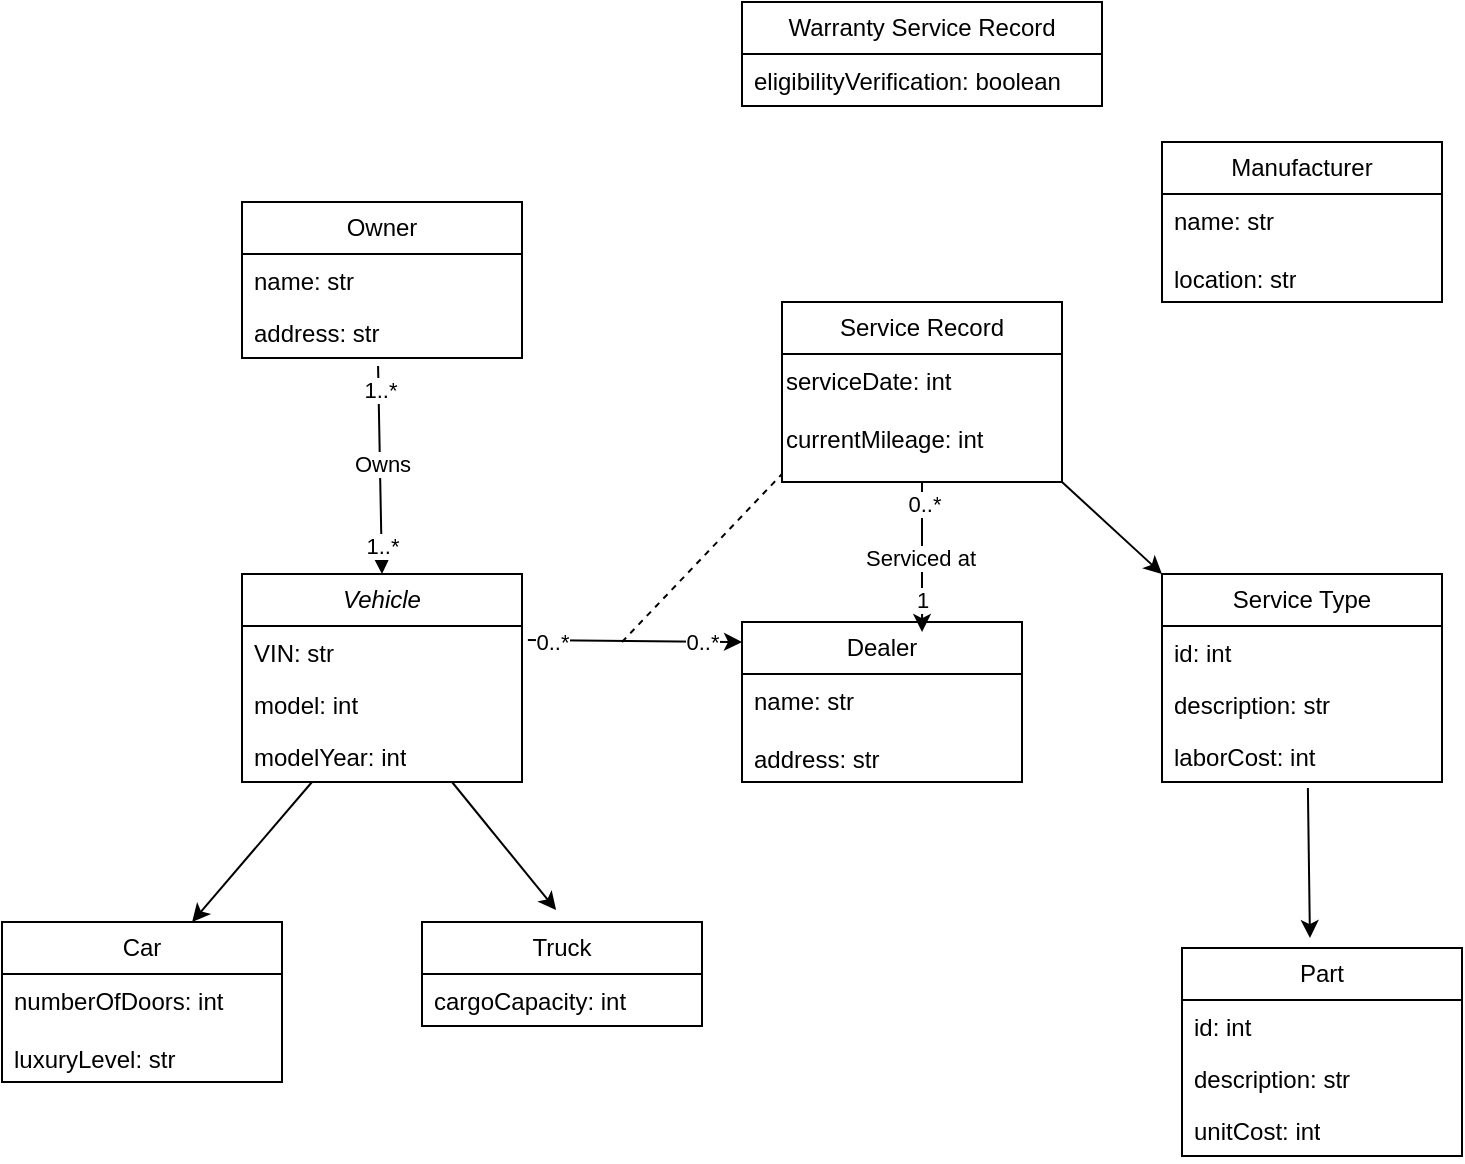 <mxfile version="21.7.5" type="github">
  <diagram id="C5RBs43oDa-KdzZeNtuy" name="Page-1">
    <mxGraphModel dx="1434" dy="782" grid="1" gridSize="10" guides="1" tooltips="1" connect="1" arrows="1" fold="1" page="1" pageScale="1" pageWidth="827" pageHeight="1169" math="0" shadow="0">
      <root>
        <mxCell id="WIyWlLk6GJQsqaUBKTNV-0" />
        <mxCell id="WIyWlLk6GJQsqaUBKTNV-1" parent="WIyWlLk6GJQsqaUBKTNV-0" />
        <mxCell id="DNDST9oDuywZjQ1syF5R-5" value="Owner" style="swimlane;fontStyle=0;childLayout=stackLayout;horizontal=1;startSize=26;fillColor=none;horizontalStack=0;resizeParent=1;resizeParentMax=0;resizeLast=0;collapsible=1;marginBottom=0;whiteSpace=wrap;html=1;" parent="WIyWlLk6GJQsqaUBKTNV-1" vertex="1">
          <mxGeometry x="190" y="160" width="140" height="78" as="geometry" />
        </mxCell>
        <mxCell id="DNDST9oDuywZjQ1syF5R-6" value="name: str" style="text;strokeColor=none;fillColor=none;align=left;verticalAlign=top;spacingLeft=4;spacingRight=4;overflow=hidden;rotatable=0;points=[[0,0.5],[1,0.5]];portConstraint=eastwest;whiteSpace=wrap;html=1;" parent="DNDST9oDuywZjQ1syF5R-5" vertex="1">
          <mxGeometry y="26" width="140" height="26" as="geometry" />
        </mxCell>
        <mxCell id="DNDST9oDuywZjQ1syF5R-7" value="address: str" style="text;strokeColor=none;fillColor=none;align=left;verticalAlign=top;spacingLeft=4;spacingRight=4;overflow=hidden;rotatable=0;points=[[0,0.5],[1,0.5]];portConstraint=eastwest;whiteSpace=wrap;html=1;" parent="DNDST9oDuywZjQ1syF5R-5" vertex="1">
          <mxGeometry y="52" width="140" height="26" as="geometry" />
        </mxCell>
        <mxCell id="DNDST9oDuywZjQ1syF5R-9" value="&lt;i&gt;Vehicle&lt;/i&gt;" style="swimlane;fontStyle=0;childLayout=stackLayout;horizontal=1;startSize=26;fillColor=none;horizontalStack=0;resizeParent=1;resizeParentMax=0;resizeLast=0;collapsible=1;marginBottom=0;whiteSpace=wrap;html=1;" parent="WIyWlLk6GJQsqaUBKTNV-1" vertex="1">
          <mxGeometry x="190" y="346" width="140" height="104" as="geometry" />
        </mxCell>
        <mxCell id="DNDST9oDuywZjQ1syF5R-10" value="VIN: str" style="text;strokeColor=none;fillColor=none;align=left;verticalAlign=top;spacingLeft=4;spacingRight=4;overflow=hidden;rotatable=0;points=[[0,0.5],[1,0.5]];portConstraint=eastwest;whiteSpace=wrap;html=1;" parent="DNDST9oDuywZjQ1syF5R-9" vertex="1">
          <mxGeometry y="26" width="140" height="26" as="geometry" />
        </mxCell>
        <mxCell id="DNDST9oDuywZjQ1syF5R-11" value="model: int" style="text;strokeColor=none;fillColor=none;align=left;verticalAlign=top;spacingLeft=4;spacingRight=4;overflow=hidden;rotatable=0;points=[[0,0.5],[1,0.5]];portConstraint=eastwest;whiteSpace=wrap;html=1;" parent="DNDST9oDuywZjQ1syF5R-9" vertex="1">
          <mxGeometry y="52" width="140" height="26" as="geometry" />
        </mxCell>
        <mxCell id="DNDST9oDuywZjQ1syF5R-12" value="modelYear: int" style="text;strokeColor=none;fillColor=none;align=left;verticalAlign=top;spacingLeft=4;spacingRight=4;overflow=hidden;rotatable=0;points=[[0,0.5],[1,0.5]];portConstraint=eastwest;whiteSpace=wrap;html=1;" parent="DNDST9oDuywZjQ1syF5R-9" vertex="1">
          <mxGeometry y="78" width="140" height="26" as="geometry" />
        </mxCell>
        <mxCell id="DNDST9oDuywZjQ1syF5R-13" value="Car" style="swimlane;fontStyle=0;childLayout=stackLayout;horizontal=1;startSize=26;fillColor=none;horizontalStack=0;resizeParent=1;resizeParentMax=0;resizeLast=0;collapsible=1;marginBottom=0;whiteSpace=wrap;html=1;" parent="WIyWlLk6GJQsqaUBKTNV-1" vertex="1">
          <mxGeometry x="70" y="520" width="140" height="80" as="geometry" />
        </mxCell>
        <mxCell id="DNDST9oDuywZjQ1syF5R-14" value="numberOfDoors: int&lt;br&gt;&lt;br&gt;luxuryLevel: str" style="text;strokeColor=none;fillColor=none;align=left;verticalAlign=top;spacingLeft=4;spacingRight=4;overflow=hidden;rotatable=0;points=[[0,0.5],[1,0.5]];portConstraint=eastwest;whiteSpace=wrap;html=1;" parent="DNDST9oDuywZjQ1syF5R-13" vertex="1">
          <mxGeometry y="26" width="140" height="54" as="geometry" />
        </mxCell>
        <mxCell id="DNDST9oDuywZjQ1syF5R-17" value="Truck" style="swimlane;fontStyle=0;childLayout=stackLayout;horizontal=1;startSize=26;fillColor=none;horizontalStack=0;resizeParent=1;resizeParentMax=0;resizeLast=0;collapsible=1;marginBottom=0;whiteSpace=wrap;html=1;" parent="WIyWlLk6GJQsqaUBKTNV-1" vertex="1">
          <mxGeometry x="280" y="520" width="140" height="52" as="geometry" />
        </mxCell>
        <mxCell id="DNDST9oDuywZjQ1syF5R-18" value="cargoCapacity: int" style="text;strokeColor=none;fillColor=none;align=left;verticalAlign=top;spacingLeft=4;spacingRight=4;overflow=hidden;rotatable=0;points=[[0,0.5],[1,0.5]];portConstraint=eastwest;whiteSpace=wrap;html=1;" parent="DNDST9oDuywZjQ1syF5R-17" vertex="1">
          <mxGeometry y="26" width="140" height="26" as="geometry" />
        </mxCell>
        <mxCell id="DNDST9oDuywZjQ1syF5R-21" value="Manufacturer" style="swimlane;fontStyle=0;childLayout=stackLayout;horizontal=1;startSize=26;fillColor=none;horizontalStack=0;resizeParent=1;resizeParentMax=0;resizeLast=0;collapsible=1;marginBottom=0;whiteSpace=wrap;html=1;" parent="WIyWlLk6GJQsqaUBKTNV-1" vertex="1">
          <mxGeometry x="650" y="130" width="140" height="80" as="geometry" />
        </mxCell>
        <mxCell id="DNDST9oDuywZjQ1syF5R-22" value="&lt;div&gt;name: str&lt;/div&gt;&lt;div&gt;&lt;br&gt;&lt;/div&gt;&lt;div&gt;location: str&lt;/div&gt;" style="text;strokeColor=none;fillColor=none;align=left;verticalAlign=top;spacingLeft=4;spacingRight=4;overflow=hidden;rotatable=0;points=[[0,0.5],[1,0.5]];portConstraint=eastwest;whiteSpace=wrap;html=1;" parent="DNDST9oDuywZjQ1syF5R-21" vertex="1">
          <mxGeometry y="26" width="140" height="54" as="geometry" />
        </mxCell>
        <mxCell id="DNDST9oDuywZjQ1syF5R-23" value="Dealer" style="swimlane;fontStyle=0;childLayout=stackLayout;horizontal=1;startSize=26;fillColor=none;horizontalStack=0;resizeParent=1;resizeParentMax=0;resizeLast=0;collapsible=1;marginBottom=0;whiteSpace=wrap;html=1;" parent="WIyWlLk6GJQsqaUBKTNV-1" vertex="1">
          <mxGeometry x="440" y="370" width="140" height="80" as="geometry" />
        </mxCell>
        <mxCell id="DNDST9oDuywZjQ1syF5R-24" value="&lt;div&gt;name: str&lt;/div&gt;&lt;div&gt;&lt;br&gt;&lt;/div&gt;&lt;div&gt;address: str&lt;/div&gt;" style="text;strokeColor=none;fillColor=none;align=left;verticalAlign=top;spacingLeft=4;spacingRight=4;overflow=hidden;rotatable=0;points=[[0,0.5],[1,0.5]];portConstraint=eastwest;whiteSpace=wrap;html=1;" parent="DNDST9oDuywZjQ1syF5R-23" vertex="1">
          <mxGeometry y="26" width="140" height="54" as="geometry" />
        </mxCell>
        <mxCell id="DNDST9oDuywZjQ1syF5R-25" value="Service Record" style="swimlane;fontStyle=0;childLayout=stackLayout;horizontal=1;startSize=26;fillColor=none;horizontalStack=0;resizeParent=1;resizeParentMax=0;resizeLast=0;collapsible=1;marginBottom=0;whiteSpace=wrap;html=1;" parent="WIyWlLk6GJQsqaUBKTNV-1" vertex="1">
          <mxGeometry x="460" y="210" width="140" height="90" as="geometry" />
        </mxCell>
        <mxCell id="DNDST9oDuywZjQ1syF5R-28" value="serviceDate: int&lt;br&gt;&lt;br&gt;currentMileage: int" style="text;whiteSpace=wrap;html=1;" parent="DNDST9oDuywZjQ1syF5R-25" vertex="1">
          <mxGeometry y="26" width="140" height="64" as="geometry" />
        </mxCell>
        <mxCell id="DNDST9oDuywZjQ1syF5R-29" value="Warranty Service Record" style="swimlane;fontStyle=0;childLayout=stackLayout;horizontal=1;startSize=26;fillColor=none;horizontalStack=0;resizeParent=1;resizeParentMax=0;resizeLast=0;collapsible=1;marginBottom=0;whiteSpace=wrap;html=1;" parent="WIyWlLk6GJQsqaUBKTNV-1" vertex="1">
          <mxGeometry x="440" y="60" width="180" height="52" as="geometry" />
        </mxCell>
        <mxCell id="DNDST9oDuywZjQ1syF5R-30" value="eligibilityVerification: boolean" style="text;strokeColor=none;fillColor=none;align=left;verticalAlign=top;spacingLeft=4;spacingRight=4;overflow=hidden;rotatable=0;points=[[0,0.5],[1,0.5]];portConstraint=eastwest;whiteSpace=wrap;html=1;" parent="DNDST9oDuywZjQ1syF5R-29" vertex="1">
          <mxGeometry y="26" width="180" height="26" as="geometry" />
        </mxCell>
        <mxCell id="DNDST9oDuywZjQ1syF5R-31" value="Service Type" style="swimlane;fontStyle=0;childLayout=stackLayout;horizontal=1;startSize=26;fillColor=none;horizontalStack=0;resizeParent=1;resizeParentMax=0;resizeLast=0;collapsible=1;marginBottom=0;whiteSpace=wrap;html=1;" parent="WIyWlLk6GJQsqaUBKTNV-1" vertex="1">
          <mxGeometry x="650" y="346" width="140" height="104" as="geometry" />
        </mxCell>
        <mxCell id="DNDST9oDuywZjQ1syF5R-32" value="id: int" style="text;strokeColor=none;fillColor=none;align=left;verticalAlign=top;spacingLeft=4;spacingRight=4;overflow=hidden;rotatable=0;points=[[0,0.5],[1,0.5]];portConstraint=eastwest;whiteSpace=wrap;html=1;" parent="DNDST9oDuywZjQ1syF5R-31" vertex="1">
          <mxGeometry y="26" width="140" height="26" as="geometry" />
        </mxCell>
        <mxCell id="DNDST9oDuywZjQ1syF5R-33" value="description: str" style="text;strokeColor=none;fillColor=none;align=left;verticalAlign=top;spacingLeft=4;spacingRight=4;overflow=hidden;rotatable=0;points=[[0,0.5],[1,0.5]];portConstraint=eastwest;whiteSpace=wrap;html=1;" parent="DNDST9oDuywZjQ1syF5R-31" vertex="1">
          <mxGeometry y="52" width="140" height="26" as="geometry" />
        </mxCell>
        <mxCell id="DNDST9oDuywZjQ1syF5R-34" value="laborCost: int" style="text;strokeColor=none;fillColor=none;align=left;verticalAlign=top;spacingLeft=4;spacingRight=4;overflow=hidden;rotatable=0;points=[[0,0.5],[1,0.5]];portConstraint=eastwest;whiteSpace=wrap;html=1;" parent="DNDST9oDuywZjQ1syF5R-31" vertex="1">
          <mxGeometry y="78" width="140" height="26" as="geometry" />
        </mxCell>
        <mxCell id="DNDST9oDuywZjQ1syF5R-35" value="Part" style="swimlane;fontStyle=0;childLayout=stackLayout;horizontal=1;startSize=26;fillColor=none;horizontalStack=0;resizeParent=1;resizeParentMax=0;resizeLast=0;collapsible=1;marginBottom=0;whiteSpace=wrap;html=1;" parent="WIyWlLk6GJQsqaUBKTNV-1" vertex="1">
          <mxGeometry x="660" y="533" width="140" height="104" as="geometry" />
        </mxCell>
        <mxCell id="DNDST9oDuywZjQ1syF5R-36" value="id: int" style="text;strokeColor=none;fillColor=none;align=left;verticalAlign=top;spacingLeft=4;spacingRight=4;overflow=hidden;rotatable=0;points=[[0,0.5],[1,0.5]];portConstraint=eastwest;whiteSpace=wrap;html=1;" parent="DNDST9oDuywZjQ1syF5R-35" vertex="1">
          <mxGeometry y="26" width="140" height="26" as="geometry" />
        </mxCell>
        <mxCell id="DNDST9oDuywZjQ1syF5R-37" value="description: str" style="text;strokeColor=none;fillColor=none;align=left;verticalAlign=top;spacingLeft=4;spacingRight=4;overflow=hidden;rotatable=0;points=[[0,0.5],[1,0.5]];portConstraint=eastwest;whiteSpace=wrap;html=1;" parent="DNDST9oDuywZjQ1syF5R-35" vertex="1">
          <mxGeometry y="52" width="140" height="26" as="geometry" />
        </mxCell>
        <mxCell id="DNDST9oDuywZjQ1syF5R-38" value="unitCost: int" style="text;strokeColor=none;fillColor=none;align=left;verticalAlign=top;spacingLeft=4;spacingRight=4;overflow=hidden;rotatable=0;points=[[0,0.5],[1,0.5]];portConstraint=eastwest;whiteSpace=wrap;html=1;" parent="DNDST9oDuywZjQ1syF5R-35" vertex="1">
          <mxGeometry y="78" width="140" height="26" as="geometry" />
        </mxCell>
        <mxCell id="K3lp6HQcZAa2QNyL3C-i-0" value="" style="endArrow=classic;html=1;rounded=0;exitX=0.486;exitY=1.154;exitDx=0;exitDy=0;exitPerimeter=0;entryX=0.5;entryY=0;entryDx=0;entryDy=0;" edge="1" parent="WIyWlLk6GJQsqaUBKTNV-1" source="DNDST9oDuywZjQ1syF5R-7" target="DNDST9oDuywZjQ1syF5R-9">
          <mxGeometry width="50" height="50" relative="1" as="geometry">
            <mxPoint x="240" y="300" as="sourcePoint" />
            <mxPoint x="290" y="250" as="targetPoint" />
          </mxGeometry>
        </mxCell>
        <mxCell id="K3lp6HQcZAa2QNyL3C-i-1" value="Owns" style="edgeLabel;html=1;align=center;verticalAlign=middle;resizable=0;points=[];" vertex="1" connectable="0" parent="K3lp6HQcZAa2QNyL3C-i-0">
          <mxGeometry x="-0.057" y="1" relative="1" as="geometry">
            <mxPoint as="offset" />
          </mxGeometry>
        </mxCell>
        <mxCell id="K3lp6HQcZAa2QNyL3C-i-10" value="1..*" style="edgeLabel;html=1;align=center;verticalAlign=middle;resizable=0;points=[];" vertex="1" connectable="0" parent="K3lp6HQcZAa2QNyL3C-i-0">
          <mxGeometry x="-0.769" relative="1" as="geometry">
            <mxPoint as="offset" />
          </mxGeometry>
        </mxCell>
        <mxCell id="K3lp6HQcZAa2QNyL3C-i-11" value="1..*" style="edgeLabel;html=1;align=center;verticalAlign=middle;resizable=0;points=[];" vertex="1" connectable="0" parent="K3lp6HQcZAa2QNyL3C-i-0">
          <mxGeometry x="0.731" relative="1" as="geometry">
            <mxPoint as="offset" />
          </mxGeometry>
        </mxCell>
        <mxCell id="K3lp6HQcZAa2QNyL3C-i-2" value="" style="endArrow=classic;html=1;rounded=0;exitX=0.25;exitY=1;exitDx=0;exitDy=0;entryX=0.679;entryY=0;entryDx=0;entryDy=0;entryPerimeter=0;" edge="1" parent="WIyWlLk6GJQsqaUBKTNV-1" source="DNDST9oDuywZjQ1syF5R-9" target="DNDST9oDuywZjQ1syF5R-13">
          <mxGeometry width="50" height="50" relative="1" as="geometry">
            <mxPoint x="390" y="430" as="sourcePoint" />
            <mxPoint x="440" y="380" as="targetPoint" />
          </mxGeometry>
        </mxCell>
        <mxCell id="K3lp6HQcZAa2QNyL3C-i-3" value="" style="endArrow=classic;html=1;rounded=0;exitX=0.75;exitY=1;exitDx=0;exitDy=0;entryX=0.479;entryY=-0.115;entryDx=0;entryDy=0;entryPerimeter=0;" edge="1" parent="WIyWlLk6GJQsqaUBKTNV-1" source="DNDST9oDuywZjQ1syF5R-9" target="DNDST9oDuywZjQ1syF5R-17">
          <mxGeometry width="50" height="50" relative="1" as="geometry">
            <mxPoint x="360" y="410" as="sourcePoint" />
            <mxPoint x="410" y="360" as="targetPoint" />
          </mxGeometry>
        </mxCell>
        <mxCell id="K3lp6HQcZAa2QNyL3C-i-4" value="" style="endArrow=none;dashed=1;html=1;rounded=0;" edge="1" parent="WIyWlLk6GJQsqaUBKTNV-1">
          <mxGeometry width="50" height="50" relative="1" as="geometry">
            <mxPoint x="380" y="380" as="sourcePoint" />
            <mxPoint x="460" y="296" as="targetPoint" />
          </mxGeometry>
        </mxCell>
        <mxCell id="K3lp6HQcZAa2QNyL3C-i-5" value="" style="endArrow=classic;html=1;rounded=0;exitX=1.021;exitY=0.269;exitDx=0;exitDy=0;exitPerimeter=0;" edge="1" parent="WIyWlLk6GJQsqaUBKTNV-1" source="DNDST9oDuywZjQ1syF5R-10">
          <mxGeometry width="50" height="50" relative="1" as="geometry">
            <mxPoint x="390" y="430" as="sourcePoint" />
            <mxPoint x="440" y="380" as="targetPoint" />
          </mxGeometry>
        </mxCell>
        <mxCell id="K3lp6HQcZAa2QNyL3C-i-12" value="0..*" style="edgeLabel;html=1;align=center;verticalAlign=middle;resizable=0;points=[];" vertex="1" connectable="0" parent="K3lp6HQcZAa2QNyL3C-i-5">
          <mxGeometry x="-0.774" y="-1" relative="1" as="geometry">
            <mxPoint as="offset" />
          </mxGeometry>
        </mxCell>
        <mxCell id="K3lp6HQcZAa2QNyL3C-i-13" value="0..*" style="edgeLabel;html=1;align=center;verticalAlign=middle;resizable=0;points=[];" vertex="1" connectable="0" parent="K3lp6HQcZAa2QNyL3C-i-5">
          <mxGeometry x="0.626" relative="1" as="geometry">
            <mxPoint as="offset" />
          </mxGeometry>
        </mxCell>
        <mxCell id="K3lp6HQcZAa2QNyL3C-i-6" style="edgeStyle=orthogonalEdgeStyle;rounded=0;orthogonalLoop=1;jettySize=auto;html=1;exitX=0.5;exitY=1;exitDx=0;exitDy=0;entryX=0.643;entryY=0.063;entryDx=0;entryDy=0;entryPerimeter=0;" edge="1" parent="WIyWlLk6GJQsqaUBKTNV-1" source="DNDST9oDuywZjQ1syF5R-28" target="DNDST9oDuywZjQ1syF5R-23">
          <mxGeometry relative="1" as="geometry" />
        </mxCell>
        <mxCell id="K3lp6HQcZAa2QNyL3C-i-7" value="Serviced at" style="edgeLabel;html=1;align=center;verticalAlign=middle;resizable=0;points=[];" vertex="1" connectable="0" parent="K3lp6HQcZAa2QNyL3C-i-6">
          <mxGeometry x="0.013" y="-1" relative="1" as="geometry">
            <mxPoint as="offset" />
          </mxGeometry>
        </mxCell>
        <mxCell id="K3lp6HQcZAa2QNyL3C-i-14" value="1" style="edgeLabel;html=1;align=center;verticalAlign=middle;resizable=0;points=[];" vertex="1" connectable="0" parent="K3lp6HQcZAa2QNyL3C-i-6">
          <mxGeometry x="0.573" relative="1" as="geometry">
            <mxPoint as="offset" />
          </mxGeometry>
        </mxCell>
        <mxCell id="K3lp6HQcZAa2QNyL3C-i-15" value="0..*" style="edgeLabel;html=1;align=center;verticalAlign=middle;resizable=0;points=[];" vertex="1" connectable="0" parent="K3lp6HQcZAa2QNyL3C-i-6">
          <mxGeometry x="-0.707" y="1" relative="1" as="geometry">
            <mxPoint as="offset" />
          </mxGeometry>
        </mxCell>
        <mxCell id="K3lp6HQcZAa2QNyL3C-i-8" value="" style="endArrow=classic;html=1;rounded=0;exitX=1;exitY=1;exitDx=0;exitDy=0;entryX=0;entryY=0;entryDx=0;entryDy=0;" edge="1" parent="WIyWlLk6GJQsqaUBKTNV-1" source="DNDST9oDuywZjQ1syF5R-28" target="DNDST9oDuywZjQ1syF5R-31">
          <mxGeometry width="50" height="50" relative="1" as="geometry">
            <mxPoint x="390" y="430" as="sourcePoint" />
            <mxPoint x="440" y="380" as="targetPoint" />
          </mxGeometry>
        </mxCell>
        <mxCell id="K3lp6HQcZAa2QNyL3C-i-9" value="" style="endArrow=classic;html=1;rounded=0;exitX=0.521;exitY=1.115;exitDx=0;exitDy=0;exitPerimeter=0;entryX=0.457;entryY=-0.048;entryDx=0;entryDy=0;entryPerimeter=0;" edge="1" parent="WIyWlLk6GJQsqaUBKTNV-1" source="DNDST9oDuywZjQ1syF5R-34" target="DNDST9oDuywZjQ1syF5R-35">
          <mxGeometry width="50" height="50" relative="1" as="geometry">
            <mxPoint x="390" y="430" as="sourcePoint" />
            <mxPoint x="440" y="380" as="targetPoint" />
          </mxGeometry>
        </mxCell>
      </root>
    </mxGraphModel>
  </diagram>
</mxfile>
